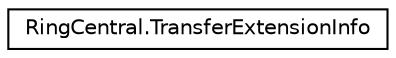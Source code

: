 digraph "Graphical Class Hierarchy"
{
 // LATEX_PDF_SIZE
  edge [fontname="Helvetica",fontsize="10",labelfontname="Helvetica",labelfontsize="10"];
  node [fontname="Helvetica",fontsize="10",shape=record];
  rankdir="LR";
  Node0 [label="RingCentral.TransferExtensionInfo",height=0.2,width=0.4,color="black", fillcolor="white", style="filled",URL="$classRingCentral_1_1TransferExtensionInfo.html",tooltip="Transfer extension settings, set/returned if callHandlingAction is specified as TransferToExtension"];
}

